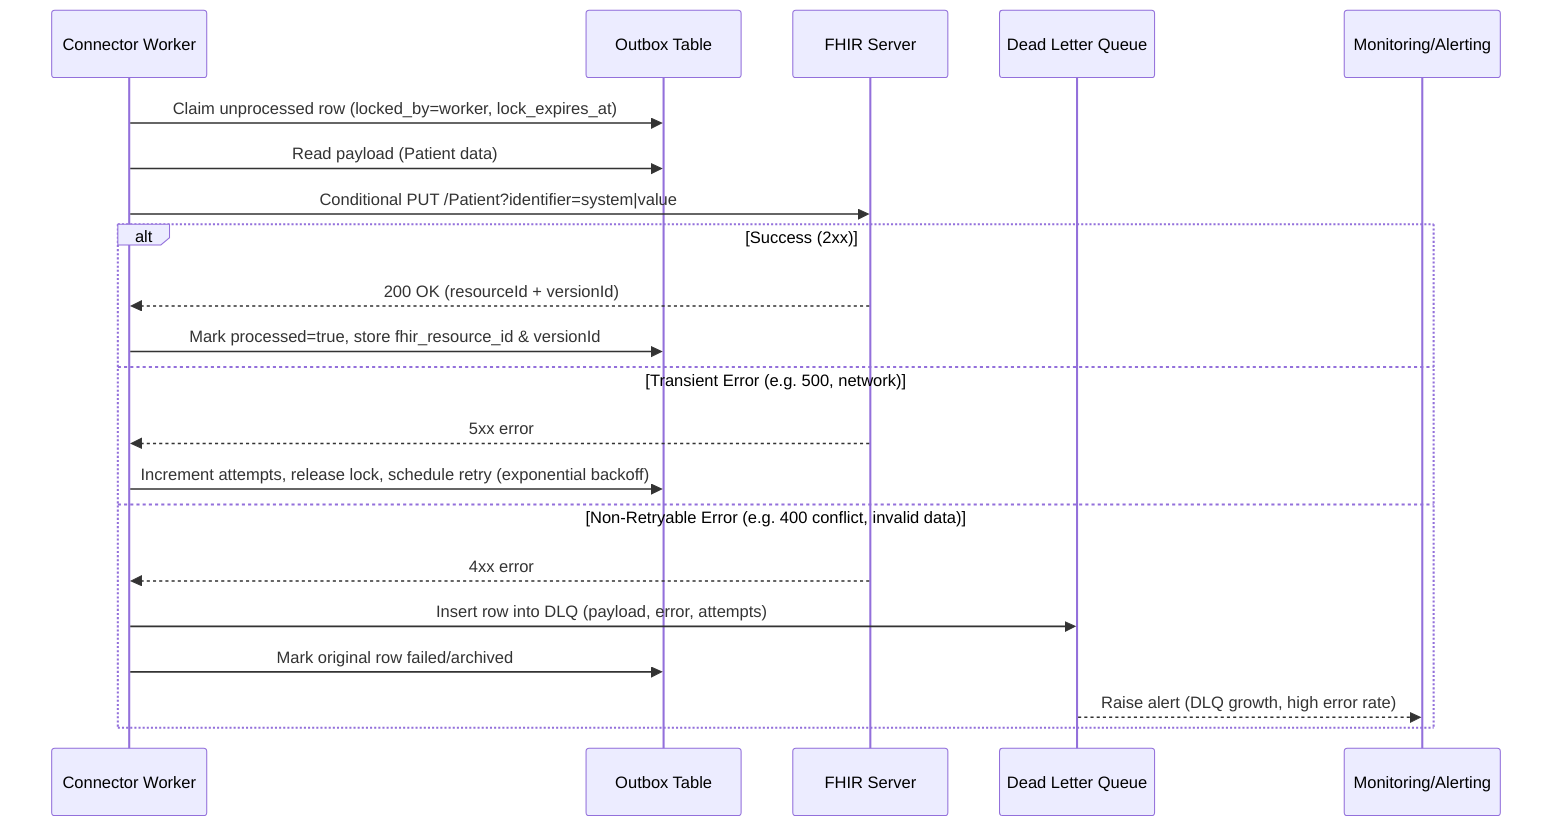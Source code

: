 sequenceDiagram
    participant W as Connector Worker
    participant OUT as Outbox Table
    participant FHIR as FHIR Server
    participant DLQ as Dead Letter Queue
    participant OPS as Monitoring/Alerting

    W->>OUT: Claim unprocessed row (locked_by=worker, lock_expires_at)
    W->>OUT: Read payload (Patient data)
    W->>FHIR: Conditional PUT /Patient?identifier=system|value

    alt Success (2xx)
        FHIR-->>W: 200 OK (resourceId + versionId)
        W->>OUT: Mark processed=true, store fhir_resource_id & versionId
    else Transient Error (e.g. 500, network)
        FHIR-->>W: 5xx error
        W->>OUT: Increment attempts, release lock, schedule retry (exponential backoff)
    else Non-Retryable Error (e.g. 400 conflict, invalid data)
        FHIR-->>W: 4xx error
        W->>DLQ: Insert row into DLQ (payload, error, attempts)
        W->>OUT: Mark original row failed/archived
        DLQ-->>OPS: Raise alert (DLQ growth, high error rate)
    end